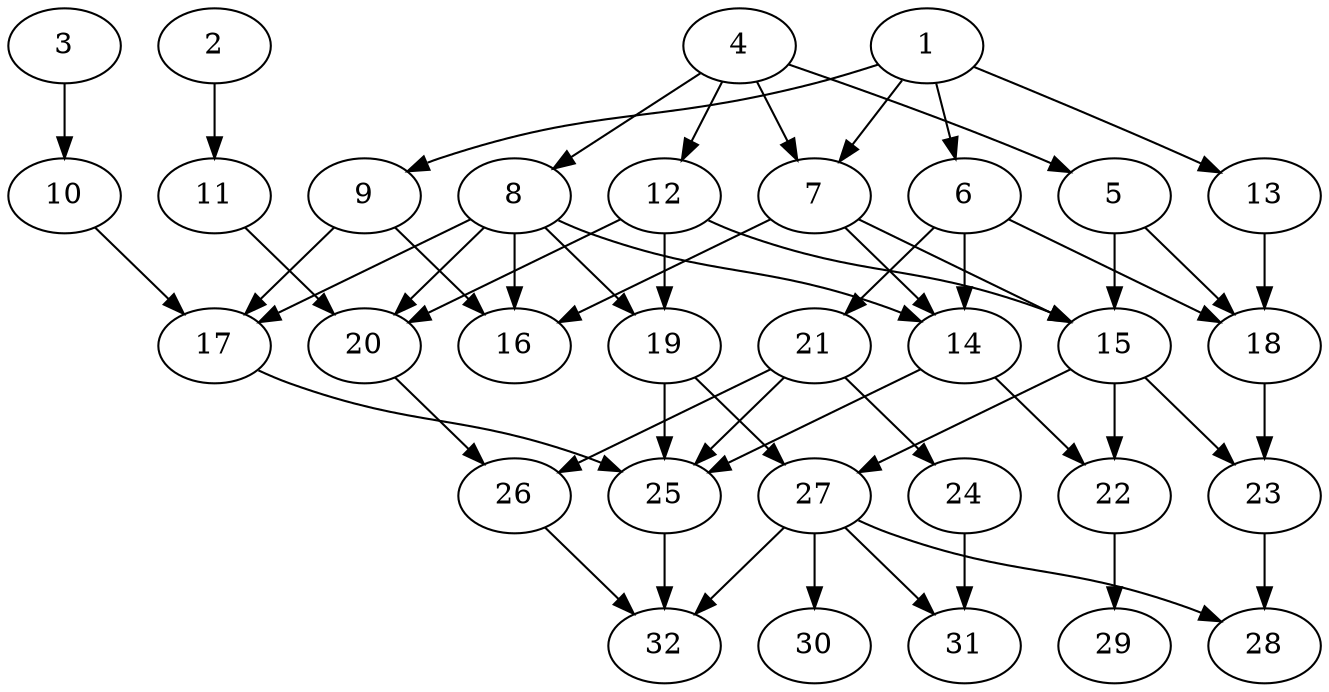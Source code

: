 // DAG (tier=2-normal, mode=compute, n=32, ccr=0.359, fat=0.590, density=0.407, regular=0.490, jump=0.102, mindata=524288, maxdata=8388608)
// DAG automatically generated by daggen at Sun Aug 24 16:33:33 2025
// /home/ermia/Project/Environments/daggen/bin/daggen --dot --ccr 0.359 --fat 0.590 --regular 0.490 --density 0.407 --jump 0.102 --mindata 524288 --maxdata 8388608 -n 32 
digraph G {
  1 [size="352882991221935", alpha="0.09", expect_size="176441495610967"]
  1 -> 6 [size ="11074648670208"]
  1 -> 7 [size ="11074648670208"]
  1 -> 9 [size ="11074648670208"]
  1 -> 13 [size ="11074648670208"]
  2 [size="5524919941406743", alpha="0.05", expect_size="2762459970703371"]
  2 -> 11 [size ="425136004005888"]
  3 [size="1177444113287710", alpha="0.09", expect_size="588722056643855"]
  3 -> 10 [size ="89698546483200"]
  4 [size="9550308069718596", alpha="0.19", expect_size="4775154034859298"]
  4 -> 5 [size ="152018765217792"]
  4 -> 7 [size ="152018765217792"]
  4 -> 8 [size ="152018765217792"]
  4 -> 12 [size ="152018765217792"]
  5 [size="120687369811052724224", alpha="0.08", expect_size="60343684905526362112"]
  5 -> 15 [size ="195372995575808"]
  5 -> 18 [size ="195372995575808"]
  6 [size="38225037750751960", alpha="0.07", expect_size="19112518875375980"]
  6 -> 14 [size ="23338986504192"]
  6 -> 18 [size ="23338986504192"]
  6 -> 21 [size ="23338986504192"]
  7 [size="109287751723427823616", alpha="0.09", expect_size="54643875861713911808"]
  7 -> 14 [size ="182867971801088"]
  7 -> 15 [size ="182867971801088"]
  7 -> 16 [size ="182867971801088"]
  8 [size="570424013052221248", alpha="0.14", expect_size="285212006526110624"]
  8 -> 14 [size ="220848233381888"]
  8 -> 16 [size ="220848233381888"]
  8 -> 17 [size ="220848233381888"]
  8 -> 19 [size ="220848233381888"]
  8 -> 20 [size ="220848233381888"]
  9 [size="58001249393502376", alpha="0.04", expect_size="29000624696751188"]
  9 -> 16 [size ="72507772108800"]
  9 -> 17 [size ="72507772108800"]
  10 [size="19936724716101828608", alpha="0.13", expect_size="9968362358050914304"]
  10 -> 17 [size ="58820113989632"]
  11 [size="557972097966011200", alpha="0.06", expect_size="278986048983005600"]
  11 -> 20 [size ="374319821619200"]
  12 [size="269021889136775936", alpha="0.20", expect_size="134510944568387968"]
  12 -> 15 [size ="118279582515200"]
  12 -> 19 [size ="118279582515200"]
  12 -> 20 [size ="118279582515200"]
  13 [size="158952325472321536000", alpha="0.15", expect_size="79476162736160768000"]
  13 -> 18 [size ="234747645132800"]
  14 [size="184515708855025792", alpha="0.05", expect_size="92257854427512896"]
  14 -> 22 [size ="289538048000000"]
  14 -> 25 [size ="289538048000000"]
  15 [size="496335576702681874432", alpha="0.11", expect_size="248167788351340937216"]
  15 -> 22 [size ="501503064276992"]
  15 -> 23 [size ="501503064276992"]
  15 -> 27 [size ="501503064276992"]
  16 [size="4336578168155128", alpha="0.16", expect_size="2168289084077564"]
  17 [size="133735123767856726016", alpha="0.17", expect_size="66867561883928363008"]
  17 -> 25 [size ="209212185509888"]
  18 [size="2032398982470172672", alpha="0.18", expect_size="1016199491235086336"]
  18 -> 23 [size ="12835987914752"]
  19 [size="15700765304948692", alpha="0.05", expect_size="7850382652474346"]
  19 -> 25 [size ="385383422492672"]
  19 -> 27 [size ="385383422492672"]
  20 [size="126846897498973216", alpha="0.20", expect_size="63423448749486608"]
  20 -> 26 [size ="94366102192128"]
  21 [size="7766024731000974", alpha="0.05", expect_size="3883012365500487"]
  21 -> 24 [size ="184989073276928"]
  21 -> 25 [size ="184989073276928"]
  21 -> 26 [size ="184989073276928"]
  22 [size="233672048017145856000", alpha="0.13", expect_size="116836024008572928000"]
  22 -> 29 [size ="303501724876800"]
  23 [size="2360000961505954", alpha="0.18", expect_size="1180000480752977"]
  23 -> 28 [size ="130419777339392"]
  24 [size="6470215591148584", alpha="0.03", expect_size="3235107795574292"]
  24 -> 31 [size ="203636219052032"]
  25 [size="17311024576960304", alpha="0.18", expect_size="8655512288480152"]
  25 -> 32 [size ="378027326308352"]
  26 [size="721792206398029824", alpha="0.17", expect_size="360896103199014912"]
  26 -> 32 [size ="6437216452608"]
  27 [size="37412187288678392", alpha="0.09", expect_size="18706093644339196"]
  27 -> 28 [size ="14505790668800"]
  27 -> 30 [size ="14505790668800"]
  27 -> 31 [size ="14505790668800"]
  27 -> 32 [size ="14505790668800"]
  28 [size="48813451158713532416", alpha="0.19", expect_size="24406725579356766208"]
  29 [size="473720931325995328", alpha="0.13", expect_size="236860465662997664"]
  30 [size="2107234444317294592", alpha="0.11", expect_size="1053617222158647296"]
  31 [size="683656957510430976", alpha="0.08", expect_size="341828478755215488"]
  32 [size="8613565541089162", alpha="0.15", expect_size="4306782770544581"]
}